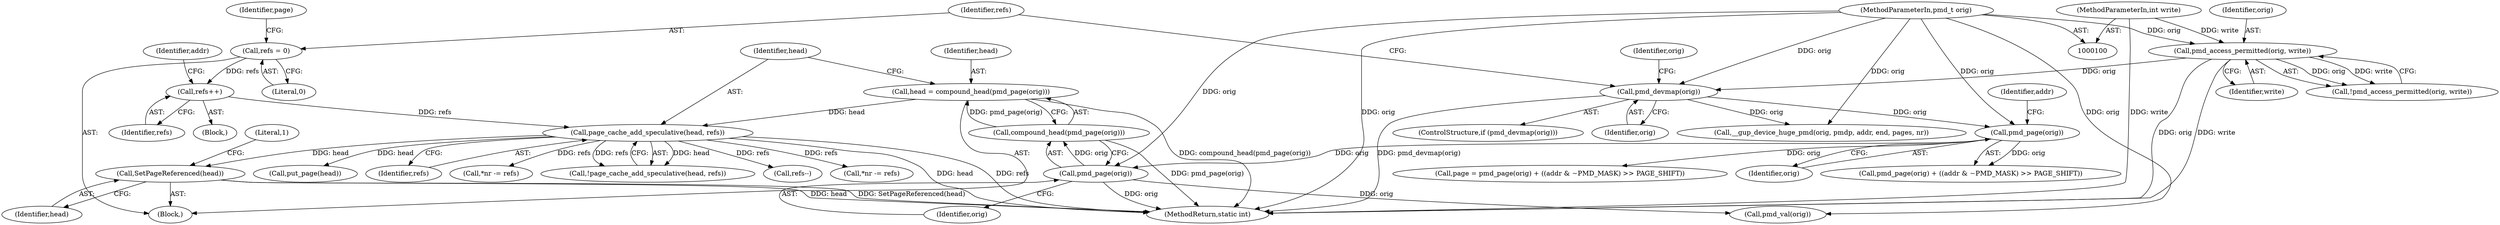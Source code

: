 digraph "0_linux_6b3a707736301c2128ca85ce85fb13f60b5e350a_8@pointer" {
"1000202" [label="(Call,SetPageReferenced(head))"];
"1000172" [label="(Call,page_cache_add_speculative(head, refs))"];
"1000165" [label="(Call,head = compound_head(pmd_page(orig)))"];
"1000167" [label="(Call,compound_head(pmd_page(orig)))"];
"1000168" [label="(Call,pmd_page(orig))"];
"1000136" [label="(Call,pmd_page(orig))"];
"1000120" [label="(Call,pmd_devmap(orig))"];
"1000114" [label="(Call,pmd_access_permitted(orig, write))"];
"1000101" [label="(MethodParameterIn,pmd_t orig)"];
"1000105" [label="(MethodParameterIn,int write)"];
"1000156" [label="(Call,refs++)"];
"1000130" [label="(Call,refs = 0)"];
"1000121" [label="(Identifier,orig)"];
"1000160" [label="(Identifier,addr)"];
"1000206" [label="(MethodReturn,static int)"];
"1000185" [label="(Call,pmd_val(orig))"];
"1000157" [label="(Identifier,refs)"];
"1000124" [label="(Identifier,orig)"];
"1000172" [label="(Call,page_cache_add_speculative(head, refs))"];
"1000114" [label="(Call,pmd_access_permitted(orig, write))"];
"1000113" [label="(Call,!pmd_access_permitted(orig, write))"];
"1000132" [label="(Literal,0)"];
"1000130" [label="(Call,refs = 0)"];
"1000105" [label="(MethodParameterIn,int write)"];
"1000168" [label="(Call,pmd_page(orig))"];
"1000140" [label="(Identifier,addr)"];
"1000115" [label="(Identifier,orig)"];
"1000196" [label="(Call,refs--)"];
"1000171" [label="(Call,!page_cache_add_speculative(head, refs))"];
"1000202" [label="(Call,SetPageReferenced(head))"];
"1000169" [label="(Identifier,orig)"];
"1000116" [label="(Identifier,write)"];
"1000198" [label="(Call,put_page(head))"];
"1000176" [label="(Call,*nr -= refs)"];
"1000101" [label="(MethodParameterIn,pmd_t orig)"];
"1000137" [label="(Identifier,orig)"];
"1000131" [label="(Identifier,refs)"];
"1000135" [label="(Call,pmd_page(orig) + ((addr & ~PMD_MASK) >> PAGE_SHIFT))"];
"1000205" [label="(Literal,1)"];
"1000156" [label="(Call,refs++)"];
"1000174" [label="(Identifier,refs)"];
"1000136" [label="(Call,pmd_page(orig))"];
"1000133" [label="(Call,page = pmd_page(orig) + ((addr & ~PMD_MASK) >> PAGE_SHIFT))"];
"1000119" [label="(ControlStructure,if (pmd_devmap(orig)))"];
"1000144" [label="(Block,)"];
"1000120" [label="(Call,pmd_devmap(orig))"];
"1000108" [label="(Block,)"];
"1000203" [label="(Identifier,head)"];
"1000166" [label="(Identifier,head)"];
"1000123" [label="(Call,__gup_device_huge_pmd(orig, pmdp, addr, end, pages, nr))"];
"1000165" [label="(Call,head = compound_head(pmd_page(orig)))"];
"1000191" [label="(Call,*nr -= refs)"];
"1000173" [label="(Identifier,head)"];
"1000167" [label="(Call,compound_head(pmd_page(orig)))"];
"1000134" [label="(Identifier,page)"];
"1000202" -> "1000108"  [label="AST: "];
"1000202" -> "1000203"  [label="CFG: "];
"1000203" -> "1000202"  [label="AST: "];
"1000205" -> "1000202"  [label="CFG: "];
"1000202" -> "1000206"  [label="DDG: head"];
"1000202" -> "1000206"  [label="DDG: SetPageReferenced(head)"];
"1000172" -> "1000202"  [label="DDG: head"];
"1000172" -> "1000171"  [label="AST: "];
"1000172" -> "1000174"  [label="CFG: "];
"1000173" -> "1000172"  [label="AST: "];
"1000174" -> "1000172"  [label="AST: "];
"1000171" -> "1000172"  [label="CFG: "];
"1000172" -> "1000206"  [label="DDG: head"];
"1000172" -> "1000206"  [label="DDG: refs"];
"1000172" -> "1000171"  [label="DDG: head"];
"1000172" -> "1000171"  [label="DDG: refs"];
"1000165" -> "1000172"  [label="DDG: head"];
"1000156" -> "1000172"  [label="DDG: refs"];
"1000172" -> "1000176"  [label="DDG: refs"];
"1000172" -> "1000191"  [label="DDG: refs"];
"1000172" -> "1000196"  [label="DDG: refs"];
"1000172" -> "1000198"  [label="DDG: head"];
"1000165" -> "1000108"  [label="AST: "];
"1000165" -> "1000167"  [label="CFG: "];
"1000166" -> "1000165"  [label="AST: "];
"1000167" -> "1000165"  [label="AST: "];
"1000173" -> "1000165"  [label="CFG: "];
"1000165" -> "1000206"  [label="DDG: compound_head(pmd_page(orig))"];
"1000167" -> "1000165"  [label="DDG: pmd_page(orig)"];
"1000167" -> "1000168"  [label="CFG: "];
"1000168" -> "1000167"  [label="AST: "];
"1000167" -> "1000206"  [label="DDG: pmd_page(orig)"];
"1000168" -> "1000167"  [label="DDG: orig"];
"1000168" -> "1000169"  [label="CFG: "];
"1000169" -> "1000168"  [label="AST: "];
"1000168" -> "1000206"  [label="DDG: orig"];
"1000136" -> "1000168"  [label="DDG: orig"];
"1000101" -> "1000168"  [label="DDG: orig"];
"1000168" -> "1000185"  [label="DDG: orig"];
"1000136" -> "1000135"  [label="AST: "];
"1000136" -> "1000137"  [label="CFG: "];
"1000137" -> "1000136"  [label="AST: "];
"1000140" -> "1000136"  [label="CFG: "];
"1000136" -> "1000133"  [label="DDG: orig"];
"1000136" -> "1000135"  [label="DDG: orig"];
"1000120" -> "1000136"  [label="DDG: orig"];
"1000101" -> "1000136"  [label="DDG: orig"];
"1000120" -> "1000119"  [label="AST: "];
"1000120" -> "1000121"  [label="CFG: "];
"1000121" -> "1000120"  [label="AST: "];
"1000124" -> "1000120"  [label="CFG: "];
"1000131" -> "1000120"  [label="CFG: "];
"1000120" -> "1000206"  [label="DDG: pmd_devmap(orig)"];
"1000114" -> "1000120"  [label="DDG: orig"];
"1000101" -> "1000120"  [label="DDG: orig"];
"1000120" -> "1000123"  [label="DDG: orig"];
"1000114" -> "1000113"  [label="AST: "];
"1000114" -> "1000116"  [label="CFG: "];
"1000115" -> "1000114"  [label="AST: "];
"1000116" -> "1000114"  [label="AST: "];
"1000113" -> "1000114"  [label="CFG: "];
"1000114" -> "1000206"  [label="DDG: orig"];
"1000114" -> "1000206"  [label="DDG: write"];
"1000114" -> "1000113"  [label="DDG: orig"];
"1000114" -> "1000113"  [label="DDG: write"];
"1000101" -> "1000114"  [label="DDG: orig"];
"1000105" -> "1000114"  [label="DDG: write"];
"1000101" -> "1000100"  [label="AST: "];
"1000101" -> "1000206"  [label="DDG: orig"];
"1000101" -> "1000123"  [label="DDG: orig"];
"1000101" -> "1000185"  [label="DDG: orig"];
"1000105" -> "1000100"  [label="AST: "];
"1000105" -> "1000206"  [label="DDG: write"];
"1000156" -> "1000144"  [label="AST: "];
"1000156" -> "1000157"  [label="CFG: "];
"1000157" -> "1000156"  [label="AST: "];
"1000160" -> "1000156"  [label="CFG: "];
"1000130" -> "1000156"  [label="DDG: refs"];
"1000130" -> "1000108"  [label="AST: "];
"1000130" -> "1000132"  [label="CFG: "];
"1000131" -> "1000130"  [label="AST: "];
"1000132" -> "1000130"  [label="AST: "];
"1000134" -> "1000130"  [label="CFG: "];
}
